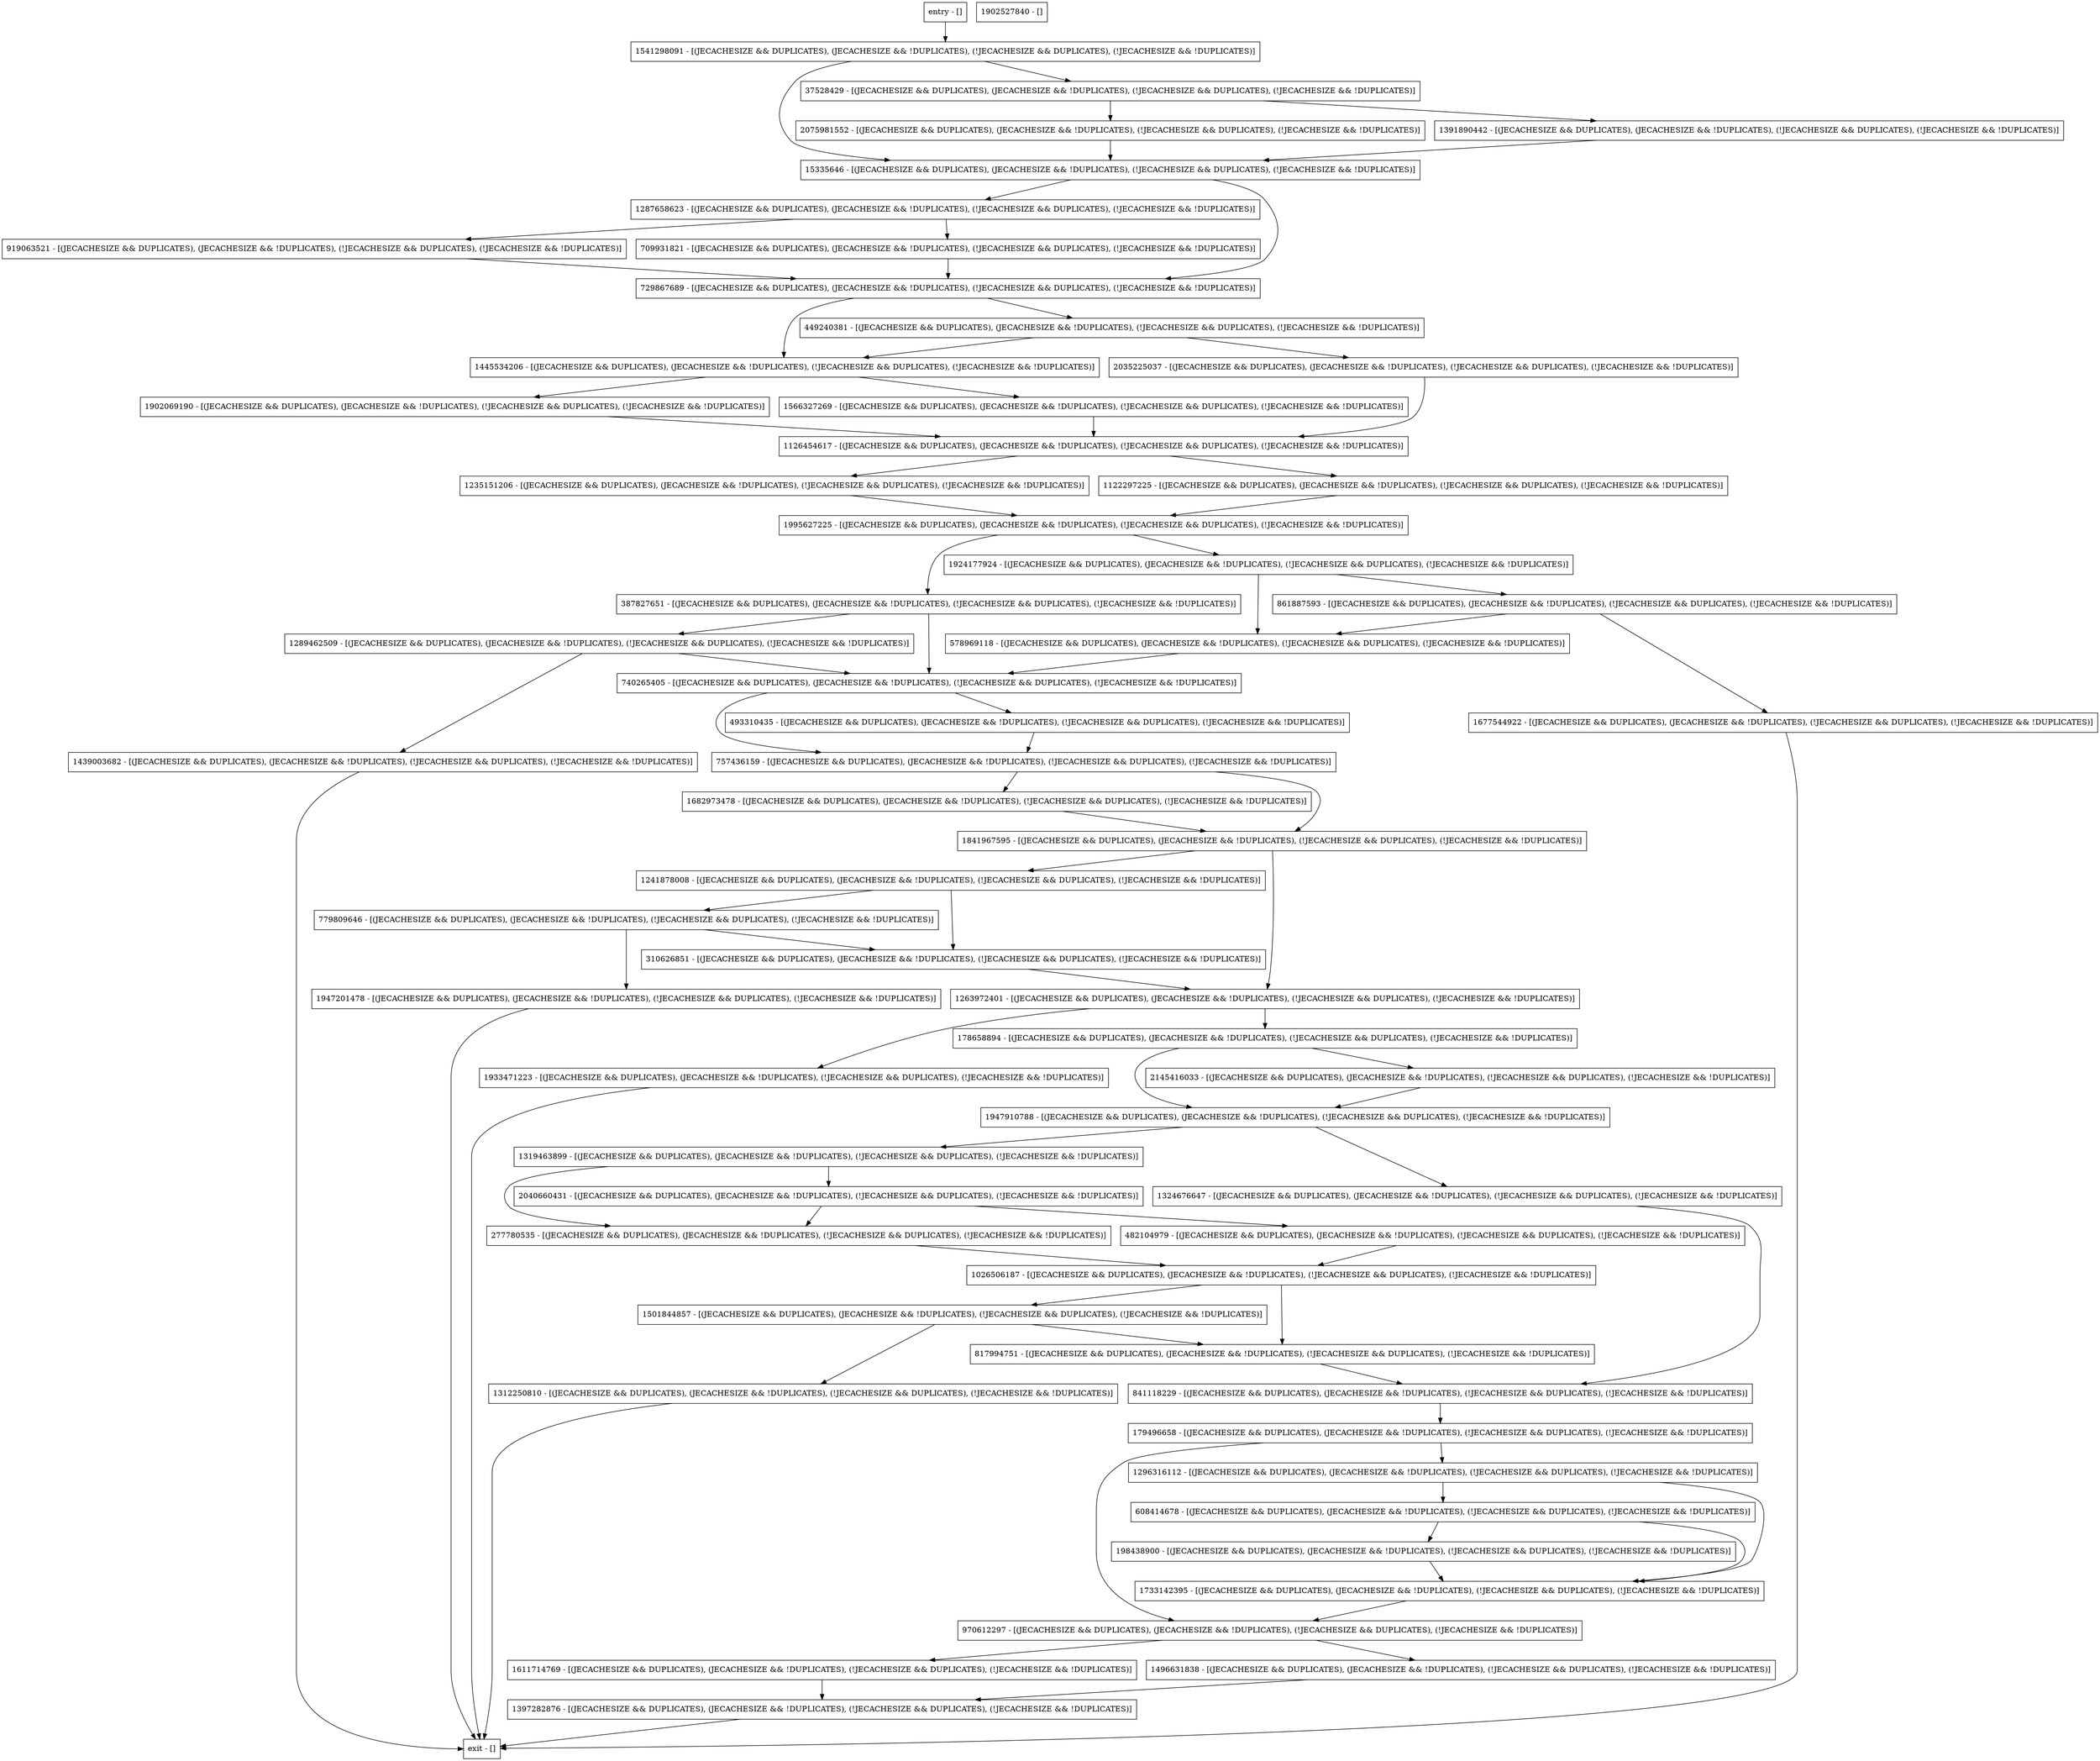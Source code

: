 digraph serialLogWork {
node [shape=record];
1566327269 [label="1566327269 - [(JECACHESIZE && DUPLICATES), (JECACHESIZE && !DUPLICATES), (!JECACHESIZE && DUPLICATES), (!JECACHESIZE && !DUPLICATES)]"];
1296316112 [label="1296316112 - [(JECACHESIZE && DUPLICATES), (JECACHESIZE && !DUPLICATES), (!JECACHESIZE && DUPLICATES), (!JECACHESIZE && !DUPLICATES)]"];
482104979 [label="482104979 - [(JECACHESIZE && DUPLICATES), (JECACHESIZE && !DUPLICATES), (!JECACHESIZE && DUPLICATES), (!JECACHESIZE && !DUPLICATES)]"];
1501844857 [label="1501844857 - [(JECACHESIZE && DUPLICATES), (JECACHESIZE && !DUPLICATES), (!JECACHESIZE && DUPLICATES), (!JECACHESIZE && !DUPLICATES)]"];
1287658623 [label="1287658623 - [(JECACHESIZE && DUPLICATES), (JECACHESIZE && !DUPLICATES), (!JECACHESIZE && DUPLICATES), (!JECACHESIZE && !DUPLICATES)]"];
1677544922 [label="1677544922 - [(JECACHESIZE && DUPLICATES), (JECACHESIZE && !DUPLICATES), (!JECACHESIZE && DUPLICATES), (!JECACHESIZE && !DUPLICATES)]"];
1391890442 [label="1391890442 - [(JECACHESIZE && DUPLICATES), (JECACHESIZE && !DUPLICATES), (!JECACHESIZE && DUPLICATES), (!JECACHESIZE && !DUPLICATES)]"];
608414678 [label="608414678 - [(JECACHESIZE && DUPLICATES), (JECACHESIZE && !DUPLICATES), (!JECACHESIZE && DUPLICATES), (!JECACHESIZE && !DUPLICATES)]"];
2040660431 [label="2040660431 - [(JECACHESIZE && DUPLICATES), (JECACHESIZE && !DUPLICATES), (!JECACHESIZE && DUPLICATES), (!JECACHESIZE && !DUPLICATES)]"];
709931821 [label="709931821 - [(JECACHESIZE && DUPLICATES), (JECACHESIZE && !DUPLICATES), (!JECACHESIZE && DUPLICATES), (!JECACHESIZE && !DUPLICATES)]"];
919063521 [label="919063521 - [(JECACHESIZE && DUPLICATES), (JECACHESIZE && !DUPLICATES), (!JECACHESIZE && DUPLICATES), (!JECACHESIZE && !DUPLICATES)]"];
757436159 [label="757436159 - [(JECACHESIZE && DUPLICATES), (JECACHESIZE && !DUPLICATES), (!JECACHESIZE && DUPLICATES), (!JECACHESIZE && !DUPLICATES)]"];
1235151206 [label="1235151206 - [(JECACHESIZE && DUPLICATES), (JECACHESIZE && !DUPLICATES), (!JECACHESIZE && DUPLICATES), (!JECACHESIZE && !DUPLICATES)]"];
1439003682 [label="1439003682 - [(JECACHESIZE && DUPLICATES), (JECACHESIZE && !DUPLICATES), (!JECACHESIZE && DUPLICATES), (!JECACHESIZE && !DUPLICATES)]"];
277780535 [label="277780535 - [(JECACHESIZE && DUPLICATES), (JECACHESIZE && !DUPLICATES), (!JECACHESIZE && DUPLICATES), (!JECACHESIZE && !DUPLICATES)]"];
1902527840 [label="1902527840 - []"];
493310435 [label="493310435 - [(JECACHESIZE && DUPLICATES), (JECACHESIZE && !DUPLICATES), (!JECACHESIZE && DUPLICATES), (!JECACHESIZE && !DUPLICATES)]"];
1682973478 [label="1682973478 - [(JECACHESIZE && DUPLICATES), (JECACHESIZE && !DUPLICATES), (!JECACHESIZE && DUPLICATES), (!JECACHESIZE && !DUPLICATES)]"];
1902069190 [label="1902069190 - [(JECACHESIZE && DUPLICATES), (JECACHESIZE && !DUPLICATES), (!JECACHESIZE && DUPLICATES), (!JECACHESIZE && !DUPLICATES)]"];
1122297225 [label="1122297225 - [(JECACHESIZE && DUPLICATES), (JECACHESIZE && !DUPLICATES), (!JECACHESIZE && DUPLICATES), (!JECACHESIZE && !DUPLICATES)]"];
178658894 [label="178658894 - [(JECACHESIZE && DUPLICATES), (JECACHESIZE && !DUPLICATES), (!JECACHESIZE && DUPLICATES), (!JECACHESIZE && !DUPLICATES)]"];
1541298091 [label="1541298091 - [(JECACHESIZE && DUPLICATES), (JECACHESIZE && !DUPLICATES), (!JECACHESIZE && DUPLICATES), (!JECACHESIZE && !DUPLICATES)]"];
entry [label="entry - []"];
exit [label="exit - []"];
1445534206 [label="1445534206 - [(JECACHESIZE && DUPLICATES), (JECACHESIZE && !DUPLICATES), (!JECACHESIZE && DUPLICATES), (!JECACHESIZE && !DUPLICATES)]"];
1241878008 [label="1241878008 - [(JECACHESIZE && DUPLICATES), (JECACHESIZE && !DUPLICATES), (!JECACHESIZE && DUPLICATES), (!JECACHESIZE && !DUPLICATES)]"];
1496631838 [label="1496631838 - [(JECACHESIZE && DUPLICATES), (JECACHESIZE && !DUPLICATES), (!JECACHESIZE && DUPLICATES), (!JECACHESIZE && !DUPLICATES)]"];
2035225037 [label="2035225037 - [(JECACHESIZE && DUPLICATES), (JECACHESIZE && !DUPLICATES), (!JECACHESIZE && DUPLICATES), (!JECACHESIZE && !DUPLICATES)]"];
1995627225 [label="1995627225 - [(JECACHESIZE && DUPLICATES), (JECACHESIZE && !DUPLICATES), (!JECACHESIZE && DUPLICATES), (!JECACHESIZE && !DUPLICATES)]"];
1947910788 [label="1947910788 - [(JECACHESIZE && DUPLICATES), (JECACHESIZE && !DUPLICATES), (!JECACHESIZE && DUPLICATES), (!JECACHESIZE && !DUPLICATES)]"];
310626851 [label="310626851 - [(JECACHESIZE && DUPLICATES), (JECACHESIZE && !DUPLICATES), (!JECACHESIZE && DUPLICATES), (!JECACHESIZE && !DUPLICATES)]"];
1319463899 [label="1319463899 - [(JECACHESIZE && DUPLICATES), (JECACHESIZE && !DUPLICATES), (!JECACHESIZE && DUPLICATES), (!JECACHESIZE && !DUPLICATES)]"];
1733142395 [label="1733142395 - [(JECACHESIZE && DUPLICATES), (JECACHESIZE && !DUPLICATES), (!JECACHESIZE && DUPLICATES), (!JECACHESIZE && !DUPLICATES)]"];
1289462509 [label="1289462509 - [(JECACHESIZE && DUPLICATES), (JECACHESIZE && !DUPLICATES), (!JECACHESIZE && DUPLICATES), (!JECACHESIZE && !DUPLICATES)]"];
179496658 [label="179496658 - [(JECACHESIZE && DUPLICATES), (JECACHESIZE && !DUPLICATES), (!JECACHESIZE && DUPLICATES), (!JECACHESIZE && !DUPLICATES)]"];
729867689 [label="729867689 - [(JECACHESIZE && DUPLICATES), (JECACHESIZE && !DUPLICATES), (!JECACHESIZE && DUPLICATES), (!JECACHESIZE && !DUPLICATES)]"];
1263972401 [label="1263972401 - [(JECACHESIZE && DUPLICATES), (JECACHESIZE && !DUPLICATES), (!JECACHESIZE && DUPLICATES), (!JECACHESIZE && !DUPLICATES)]"];
970612297 [label="970612297 - [(JECACHESIZE && DUPLICATES), (JECACHESIZE && !DUPLICATES), (!JECACHESIZE && DUPLICATES), (!JECACHESIZE && !DUPLICATES)]"];
2075981552 [label="2075981552 - [(JECACHESIZE && DUPLICATES), (JECACHESIZE && !DUPLICATES), (!JECACHESIZE && DUPLICATES), (!JECACHESIZE && !DUPLICATES)]"];
15335646 [label="15335646 - [(JECACHESIZE && DUPLICATES), (JECACHESIZE && !DUPLICATES), (!JECACHESIZE && DUPLICATES), (!JECACHESIZE && !DUPLICATES)]"];
817994751 [label="817994751 - [(JECACHESIZE && DUPLICATES), (JECACHESIZE && !DUPLICATES), (!JECACHESIZE && DUPLICATES), (!JECACHESIZE && !DUPLICATES)]"];
779809646 [label="779809646 - [(JECACHESIZE && DUPLICATES), (JECACHESIZE && !DUPLICATES), (!JECACHESIZE && DUPLICATES), (!JECACHESIZE && !DUPLICATES)]"];
1841967595 [label="1841967595 - [(JECACHESIZE && DUPLICATES), (JECACHESIZE && !DUPLICATES), (!JECACHESIZE && DUPLICATES), (!JECACHESIZE && !DUPLICATES)]"];
37528429 [label="37528429 - [(JECACHESIZE && DUPLICATES), (JECACHESIZE && !DUPLICATES), (!JECACHESIZE && DUPLICATES), (!JECACHESIZE && !DUPLICATES)]"];
449240381 [label="449240381 - [(JECACHESIZE && DUPLICATES), (JECACHESIZE && !DUPLICATES), (!JECACHESIZE && DUPLICATES), (!JECACHESIZE && !DUPLICATES)]"];
740265405 [label="740265405 - [(JECACHESIZE && DUPLICATES), (JECACHESIZE && !DUPLICATES), (!JECACHESIZE && DUPLICATES), (!JECACHESIZE && !DUPLICATES)]"];
1324676647 [label="1324676647 - [(JECACHESIZE && DUPLICATES), (JECACHESIZE && !DUPLICATES), (!JECACHESIZE && DUPLICATES), (!JECACHESIZE && !DUPLICATES)]"];
1947201478 [label="1947201478 - [(JECACHESIZE && DUPLICATES), (JECACHESIZE && !DUPLICATES), (!JECACHESIZE && DUPLICATES), (!JECACHESIZE && !DUPLICATES)]"];
1397282876 [label="1397282876 - [(JECACHESIZE && DUPLICATES), (JECACHESIZE && !DUPLICATES), (!JECACHESIZE && DUPLICATES), (!JECACHESIZE && !DUPLICATES)]"];
387827651 [label="387827651 - [(JECACHESIZE && DUPLICATES), (JECACHESIZE && !DUPLICATES), (!JECACHESIZE && DUPLICATES), (!JECACHESIZE && !DUPLICATES)]"];
1026506187 [label="1026506187 - [(JECACHESIZE && DUPLICATES), (JECACHESIZE && !DUPLICATES), (!JECACHESIZE && DUPLICATES), (!JECACHESIZE && !DUPLICATES)]"];
841118229 [label="841118229 - [(JECACHESIZE && DUPLICATES), (JECACHESIZE && !DUPLICATES), (!JECACHESIZE && DUPLICATES), (!JECACHESIZE && !DUPLICATES)]"];
1611714769 [label="1611714769 - [(JECACHESIZE && DUPLICATES), (JECACHESIZE && !DUPLICATES), (!JECACHESIZE && DUPLICATES), (!JECACHESIZE && !DUPLICATES)]"];
861887593 [label="861887593 - [(JECACHESIZE && DUPLICATES), (JECACHESIZE && !DUPLICATES), (!JECACHESIZE && DUPLICATES), (!JECACHESIZE && !DUPLICATES)]"];
198438900 [label="198438900 - [(JECACHESIZE && DUPLICATES), (JECACHESIZE && !DUPLICATES), (!JECACHESIZE && DUPLICATES), (!JECACHESIZE && !DUPLICATES)]"];
578969118 [label="578969118 - [(JECACHESIZE && DUPLICATES), (JECACHESIZE && !DUPLICATES), (!JECACHESIZE && DUPLICATES), (!JECACHESIZE && !DUPLICATES)]"];
1933471223 [label="1933471223 - [(JECACHESIZE && DUPLICATES), (JECACHESIZE && !DUPLICATES), (!JECACHESIZE && DUPLICATES), (!JECACHESIZE && !DUPLICATES)]"];
2145416033 [label="2145416033 - [(JECACHESIZE && DUPLICATES), (JECACHESIZE && !DUPLICATES), (!JECACHESIZE && DUPLICATES), (!JECACHESIZE && !DUPLICATES)]"];
1312250810 [label="1312250810 - [(JECACHESIZE && DUPLICATES), (JECACHESIZE && !DUPLICATES), (!JECACHESIZE && DUPLICATES), (!JECACHESIZE && !DUPLICATES)]"];
1924177924 [label="1924177924 - [(JECACHESIZE && DUPLICATES), (JECACHESIZE && !DUPLICATES), (!JECACHESIZE && DUPLICATES), (!JECACHESIZE && !DUPLICATES)]"];
1126454617 [label="1126454617 - [(JECACHESIZE && DUPLICATES), (JECACHESIZE && !DUPLICATES), (!JECACHESIZE && DUPLICATES), (!JECACHESIZE && !DUPLICATES)]"];
entry;
exit;
1566327269 -> 1126454617;
1296316112 -> 608414678;
1296316112 -> 1733142395;
482104979 -> 1026506187;
1501844857 -> 817994751;
1501844857 -> 1312250810;
1287658623 -> 709931821;
1287658623 -> 919063521;
1677544922 -> exit;
1391890442 -> 15335646;
608414678 -> 1733142395;
608414678 -> 198438900;
2040660431 -> 277780535;
2040660431 -> 482104979;
709931821 -> 729867689;
919063521 -> 729867689;
757436159 -> 1682973478;
757436159 -> 1841967595;
1235151206 -> 1995627225;
1439003682 -> exit;
277780535 -> 1026506187;
493310435 -> 757436159;
1682973478 -> 1841967595;
1902069190 -> 1126454617;
1122297225 -> 1995627225;
178658894 -> 1947910788;
178658894 -> 2145416033;
1541298091 -> 15335646;
1541298091 -> 37528429;
entry -> 1541298091;
1445534206 -> 1902069190;
1445534206 -> 1566327269;
1241878008 -> 779809646;
1241878008 -> 310626851;
1496631838 -> 1397282876;
2035225037 -> 1126454617;
1995627225 -> 387827651;
1995627225 -> 1924177924;
1947910788 -> 1319463899;
1947910788 -> 1324676647;
310626851 -> 1263972401;
1319463899 -> 277780535;
1319463899 -> 2040660431;
1733142395 -> 970612297;
1289462509 -> 740265405;
1289462509 -> 1439003682;
179496658 -> 970612297;
179496658 -> 1296316112;
729867689 -> 1445534206;
729867689 -> 449240381;
1263972401 -> 1933471223;
1263972401 -> 178658894;
970612297 -> 1611714769;
970612297 -> 1496631838;
2075981552 -> 15335646;
15335646 -> 1287658623;
15335646 -> 729867689;
817994751 -> 841118229;
779809646 -> 1947201478;
779809646 -> 310626851;
1841967595 -> 1263972401;
1841967595 -> 1241878008;
37528429 -> 1391890442;
37528429 -> 2075981552;
449240381 -> 2035225037;
449240381 -> 1445534206;
740265405 -> 493310435;
740265405 -> 757436159;
1324676647 -> 841118229;
1947201478 -> exit;
1397282876 -> exit;
387827651 -> 740265405;
387827651 -> 1289462509;
1026506187 -> 817994751;
1026506187 -> 1501844857;
841118229 -> 179496658;
1611714769 -> 1397282876;
861887593 -> 1677544922;
861887593 -> 578969118;
198438900 -> 1733142395;
578969118 -> 740265405;
1933471223 -> exit;
2145416033 -> 1947910788;
1312250810 -> exit;
1924177924 -> 578969118;
1924177924 -> 861887593;
1126454617 -> 1122297225;
1126454617 -> 1235151206;
}
